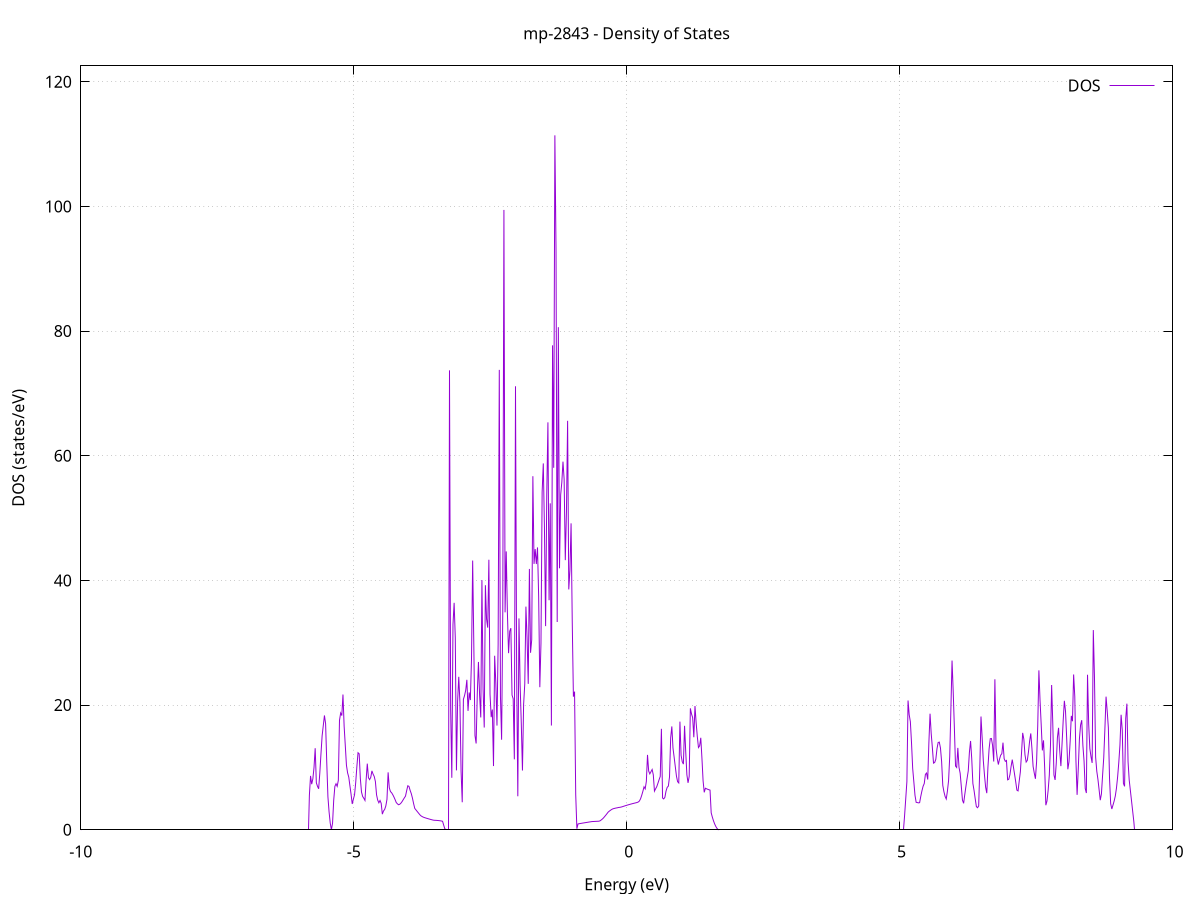 set title 'mp-2843 - Density of States'
set xlabel 'Energy (eV)'
set ylabel 'DOS (states/eV)'
set grid
set xrange [-10:10]
set yrange [0:122.545]
set xzeroaxis lt -1
set terminal png size 800,600
set output 'mp-2843_dos_gnuplot.png'
plot '-' using 1:2 with lines title 'DOS'
-22.719100 0.000000
-22.697900 0.000000
-22.676700 0.000000
-22.655500 0.000000
-22.634300 0.000000
-22.613000 0.000000
-22.591800 0.000000
-22.570600 0.000000
-22.549400 0.000000
-22.528200 0.000000
-22.507000 0.000000
-22.485800 0.000000
-22.464600 0.000000
-22.443300 0.000000
-22.422100 0.000000
-22.400900 0.000000
-22.379700 0.000000
-22.358500 0.000000
-22.337300 0.000000
-22.316100 0.000000
-22.294800 0.000000
-22.273600 0.000000
-22.252400 0.000000
-22.231200 0.000000
-22.210000 0.000000
-22.188800 0.000000
-22.167600 0.000000
-22.146400 0.000000
-22.125100 0.000000
-22.103900 0.000000
-22.082700 0.000000
-22.061500 0.000000
-22.040300 0.000000
-22.019100 0.000000
-21.997900 0.000000
-21.976600 0.000000
-21.955400 0.000000
-21.934200 0.000000
-21.913000 0.000000
-21.891800 0.000000
-21.870600 0.000000
-21.849400 0.000000
-21.828200 0.000000
-21.806900 0.000000
-21.785700 0.000000
-21.764500 0.000000
-21.743300 0.000000
-21.722100 0.000000
-21.700900 0.000000
-21.679700 0.000000
-21.658400 0.000000
-21.637200 0.000000
-21.616000 0.000000
-21.594800 0.000000
-21.573600 0.000000
-21.552400 0.000000
-21.531200 0.000000
-21.510000 0.000000
-21.488700 0.000000
-21.467500 0.000000
-21.446300 0.000000
-21.425100 0.000000
-21.403900 0.000000
-21.382700 0.000000
-21.361500 0.000000
-21.340200 0.000000
-21.319000 0.000000
-21.297800 0.000000
-21.276600 0.000000
-21.255400 0.000000
-21.234200 0.000000
-21.213000 0.000000
-21.191800 0.000000
-21.170500 0.000000
-21.149300 0.000000
-21.128100 0.000000
-21.106900 0.000000
-21.085700 0.000000
-21.064500 0.000000
-21.043300 0.000000
-21.022000 0.000000
-21.000800 0.000000
-20.979600 0.000000
-20.958400 0.000000
-20.937200 0.000000
-20.916000 0.000000
-20.894800 0.000000
-20.873600 0.000000
-20.852300 0.000000
-20.831100 0.000000
-20.809900 0.000000
-20.788700 23.878200
-20.767500 150.917300
-20.746300 0.000000
-20.725100 74.386000
-20.703800 126.392700
-20.682600 0.000000
-20.661400 0.000000
-20.640200 59.889000
-20.619000 147.578800
-20.597800 0.000000
-20.576600 132.658000
-20.555400 19.039900
-20.534100 60.816900
-20.512900 0.000000
-20.491700 0.000000
-20.470500 250.821200
-20.449300 0.000000
-20.428100 0.000000
-20.406900 0.000000
-20.385600 0.000000
-20.364400 0.000000
-20.343200 0.000000
-20.322000 0.000000
-20.300800 0.000000
-20.279600 0.000000
-20.258400 0.000000
-20.237200 0.000000
-20.215900 0.000000
-20.194700 0.000000
-20.173500 0.000000
-20.152300 0.000000
-20.131100 0.000000
-20.109900 0.000000
-20.088700 0.000000
-20.067400 0.000000
-20.046200 0.000000
-20.025000 0.000000
-20.003800 0.000000
-19.982600 0.000000
-19.961400 0.000000
-19.940200 0.000000
-19.919000 0.000000
-19.897700 0.000000
-19.876500 0.000000
-19.855300 0.000000
-19.834100 0.000000
-19.812900 0.000000
-19.791700 0.000000
-19.770500 0.000000
-19.749200 0.000000
-19.728000 0.000000
-19.706800 0.000000
-19.685600 0.000000
-19.664400 0.000000
-19.643200 0.000000
-19.622000 0.000000
-19.600800 0.000000
-19.579500 0.000000
-19.558300 0.000000
-19.537100 0.000000
-19.515900 0.000000
-19.494700 0.000000
-19.473500 0.000000
-19.452300 0.000000
-19.431000 0.000000
-19.409800 0.000000
-19.388600 0.000000
-19.367400 0.000000
-19.346200 0.000000
-19.325000 0.000000
-19.303800 0.000000
-19.282600 0.000000
-19.261300 0.000000
-19.240100 0.000000
-19.218900 0.000000
-19.197700 0.000000
-19.176500 0.000000
-19.155300 0.000000
-19.134100 0.000000
-19.112800 0.000000
-19.091600 0.000000
-19.070400 0.000000
-19.049200 0.000000
-19.028000 0.000000
-19.006800 0.000000
-18.985600 0.000000
-18.964400 0.000000
-18.943100 0.000000
-18.921900 0.000000
-18.900700 0.000000
-18.879500 0.000000
-18.858300 0.000000
-18.837100 0.000000
-18.815900 0.000000
-18.794600 0.000000
-18.773400 0.000000
-18.752200 0.000000
-18.731000 0.000000
-18.709800 0.000000
-18.688600 0.000000
-18.667400 0.000000
-18.646200 0.000000
-18.624900 0.000000
-18.603700 0.000000
-18.582500 0.000000
-18.561300 0.000000
-18.540100 0.000000
-18.518900 4.728900
-18.497700 0.000000
-18.476400 472.533800
-18.455200 472.590800
-18.434000 1022.517200
-18.412800 0.000000
-18.391600 89.202200
-18.370400 15.180800
-18.349200 76.392000
-18.328000 56.556000
-18.306700 72.164800
-18.285500 29.462800
-18.264300 49.635400
-18.243100 3.608600
-18.221900 54.608700
-18.200700 37.389700
-18.179500 74.102500
-18.158200 153.573300
-18.137000 40.595600
-18.115800 58.213600
-18.094600 37.253200
-18.073400 28.735300
-18.052200 54.240700
-18.031000 65.713500
-18.009800 37.858500
-17.988500 77.020200
-17.967300 97.423600
-17.946100 0.000000
-17.924900 0.000000
-17.903700 0.000000
-17.882500 0.000000
-17.861300 0.000000
-17.840000 0.000000
-17.818800 0.000000
-17.797600 0.000000
-17.776400 0.000000
-17.755200 0.000000
-17.734000 0.000000
-17.712800 0.000000
-17.691600 0.000000
-17.670300 0.000000
-17.649100 0.000000
-17.627900 0.000000
-17.606700 0.000000
-17.585500 0.000000
-17.564300 0.000000
-17.543100 0.000000
-17.521800 0.000000
-17.500600 0.000000
-17.479400 0.000000
-17.458200 0.000000
-17.437000 0.000000
-17.415800 0.000000
-17.394600 0.000000
-17.373400 0.000000
-17.352100 0.000000
-17.330900 0.000000
-17.309700 0.000000
-17.288500 0.000000
-17.267300 0.000000
-17.246100 0.000000
-17.224900 0.000000
-17.203600 0.000000
-17.182400 0.000000
-17.161200 0.000000
-17.140000 0.000000
-17.118800 0.000000
-17.097600 0.000000
-17.076400 0.000000
-17.055200 0.000000
-17.033900 0.000000
-17.012700 0.000000
-16.991500 0.000000
-16.970300 0.000000
-16.949100 0.000000
-16.927900 0.000000
-16.906700 0.000000
-16.885400 0.000000
-16.864200 0.000000
-16.843000 0.000000
-16.821800 0.000000
-16.800600 0.000000
-16.779400 0.000000
-16.758200 0.000000
-16.737000 0.000000
-16.715700 0.000000
-16.694500 0.000000
-16.673300 0.000000
-16.652100 0.000000
-16.630900 0.000000
-16.609700 0.000000
-16.588500 0.000000
-16.567200 0.000000
-16.546000 0.000000
-16.524800 0.000000
-16.503600 0.000000
-16.482400 0.000000
-16.461200 0.000000
-16.440000 0.000000
-16.418800 0.000000
-16.397500 0.000000
-16.376300 0.000000
-16.355100 0.000000
-16.333900 0.000000
-16.312700 0.000000
-16.291500 0.000000
-16.270300 0.000000
-16.249000 0.000000
-16.227800 0.000000
-16.206600 0.000000
-16.185400 0.000000
-16.164200 0.000000
-16.143000 0.000000
-16.121800 0.000000
-16.100600 0.000000
-16.079300 0.000000
-16.058100 0.000000
-16.036900 0.000000
-16.015700 0.000000
-15.994500 0.000000
-15.973300 0.000000
-15.952100 0.000000
-15.930900 0.000000
-15.909600 0.000000
-15.888400 0.000000
-15.867200 0.000000
-15.846000 0.000000
-15.824800 0.000000
-15.803600 0.000000
-15.782400 0.000000
-15.761100 0.000000
-15.739900 0.000000
-15.718700 0.000000
-15.697500 0.000000
-15.676300 0.000000
-15.655100 0.000000
-15.633900 0.000000
-15.612700 0.000000
-15.591400 0.000000
-15.570200 0.000000
-15.549000 0.000000
-15.527800 0.000000
-15.506600 0.000000
-15.485400 0.000000
-15.464200 0.000000
-15.442900 0.000000
-15.421700 0.000000
-15.400500 0.000000
-15.379300 0.000000
-15.358100 0.000000
-15.336900 0.000000
-15.315700 0.000000
-15.294500 0.000000
-15.273200 0.000000
-15.252000 0.000000
-15.230800 0.000000
-15.209600 0.000000
-15.188400 0.000000
-15.167200 0.000000
-15.146000 0.000000
-15.124700 0.000000
-15.103500 0.000000
-15.082300 0.000000
-15.061100 0.000000
-15.039900 0.000000
-15.018700 0.000000
-14.997500 0.000000
-14.976300 0.000000
-14.955000 0.000000
-14.933800 0.000000
-14.912600 0.000000
-14.891400 0.000000
-14.870200 0.000000
-14.849000 0.000000
-14.827800 0.000000
-14.806500 0.000000
-14.785300 0.000000
-14.764100 0.000000
-14.742900 0.000000
-14.721700 0.000000
-14.700500 0.000000
-14.679300 0.000000
-14.658100 0.000000
-14.636800 0.000000
-14.615600 0.000000
-14.594400 0.000000
-14.573200 0.000000
-14.552000 0.000000
-14.530800 0.000000
-14.509600 0.000000
-14.488300 0.000000
-14.467100 0.000000
-14.445900 0.000000
-14.424700 0.000000
-14.403500 0.000000
-14.382300 0.000000
-14.361100 0.000000
-14.339900 0.000000
-14.318600 0.000000
-14.297400 0.000000
-14.276200 0.000000
-14.255000 0.000000
-14.233800 0.000000
-14.212600 0.000000
-14.191400 0.000000
-14.170100 0.000000
-14.148900 0.000000
-14.127700 0.000000
-14.106500 0.000000
-14.085300 0.000000
-14.064100 0.000000
-14.042900 0.000000
-14.021700 0.000000
-14.000400 0.000000
-13.979200 0.000000
-13.958000 0.000000
-13.936800 0.000000
-13.915600 0.000000
-13.894400 0.000000
-13.873200 0.000000
-13.851900 0.000000
-13.830700 0.000000
-13.809500 0.000000
-13.788300 0.000000
-13.767100 0.000000
-13.745900 0.000000
-13.724700 0.000000
-13.703500 0.000000
-13.682200 0.000000
-13.661000 0.000000
-13.639800 0.000000
-13.618600 0.000000
-13.597400 0.000000
-13.576200 0.000000
-13.555000 0.000000
-13.533700 0.000000
-13.512500 0.000000
-13.491300 0.000000
-13.470100 0.000000
-13.448900 0.000000
-13.427700 0.000000
-13.406500 0.000000
-13.385300 0.000000
-13.364000 0.000000
-13.342800 0.000000
-13.321600 0.000000
-13.300400 0.000000
-13.279200 0.000000
-13.258000 0.000000
-13.236800 0.000000
-13.215500 0.000000
-13.194300 0.000000
-13.173100 0.000000
-13.151900 0.000000
-13.130700 0.000000
-13.109500 0.000000
-13.088300 0.000000
-13.067100 0.000000
-13.045800 0.000000
-13.024600 0.000000
-13.003400 0.000000
-12.982200 0.000000
-12.961000 0.000000
-12.939800 0.000000
-12.918600 0.000000
-12.897300 0.000000
-12.876100 0.000000
-12.854900 0.000000
-12.833700 0.000000
-12.812500 0.000000
-12.791300 0.000000
-12.770100 0.000000
-12.748900 0.000000
-12.727600 0.000000
-12.706400 0.000000
-12.685200 0.000000
-12.664000 0.000000
-12.642800 0.000000
-12.621600 0.000000
-12.600400 0.000000
-12.579100 0.000000
-12.557900 0.000000
-12.536700 0.000000
-12.515500 0.000000
-12.494300 0.000000
-12.473100 0.000000
-12.451900 0.000000
-12.430700 0.000000
-12.409400 0.000000
-12.388200 0.000000
-12.367000 0.000000
-12.345800 0.000000
-12.324600 0.000000
-12.303400 0.000000
-12.282200 0.000000
-12.260900 0.000000
-12.239700 0.000000
-12.218500 0.000000
-12.197300 0.000000
-12.176100 0.000000
-12.154900 0.000000
-12.133700 0.000000
-12.112500 0.000000
-12.091200 0.000000
-12.070000 0.000000
-12.048800 0.000000
-12.027600 0.000000
-12.006400 0.000000
-11.985200 0.000000
-11.964000 0.000000
-11.942700 0.000000
-11.921500 0.000000
-11.900300 0.000000
-11.879100 0.000000
-11.857900 0.000000
-11.836700 0.000000
-11.815500 0.000000
-11.794300 0.000000
-11.773000 0.000000
-11.751800 0.000000
-11.730600 0.000000
-11.709400 0.000000
-11.688200 0.000000
-11.667000 0.000000
-11.645800 0.000000
-11.624500 0.000000
-11.603300 0.000000
-11.582100 0.000000
-11.560900 0.000000
-11.539700 0.000000
-11.518500 0.000000
-11.497300 0.000000
-11.476100 0.000000
-11.454800 0.000000
-11.433600 0.000000
-11.412400 0.000000
-11.391200 0.000000
-11.370000 0.000000
-11.348800 0.000000
-11.327600 0.000000
-11.306300 0.000000
-11.285100 0.000000
-11.263900 0.000000
-11.242700 0.000000
-11.221500 0.000000
-11.200300 0.000000
-11.179100 0.000000
-11.157900 0.000000
-11.136600 0.000000
-11.115400 0.000000
-11.094200 0.000000
-11.073000 0.000000
-11.051800 0.000000
-11.030600 0.000000
-11.009400 0.000000
-10.988100 0.000000
-10.966900 0.000000
-10.945700 0.000000
-10.924500 0.000000
-10.903300 0.000000
-10.882100 0.000000
-10.860900 0.000000
-10.839700 0.000000
-10.818400 0.000000
-10.797200 0.000000
-10.776000 0.000000
-10.754800 0.000000
-10.733600 0.000000
-10.712400 0.000000
-10.691200 0.000000
-10.669900 0.000000
-10.648700 0.000000
-10.627500 0.000000
-10.606300 0.000000
-10.585100 0.000000
-10.563900 0.000000
-10.542700 0.000000
-10.521500 0.000000
-10.500200 0.000000
-10.479000 0.000000
-10.457800 0.000000
-10.436600 0.000000
-10.415400 0.000000
-10.394200 0.000000
-10.373000 0.000000
-10.351700 0.000000
-10.330500 0.000000
-10.309300 0.000000
-10.288100 0.000000
-10.266900 0.000000
-10.245700 0.000000
-10.224500 0.000000
-10.203300 0.000000
-10.182000 0.000000
-10.160800 0.000000
-10.139600 0.000000
-10.118400 0.000000
-10.097200 0.000000
-10.076000 0.000000
-10.054800 0.000000
-10.033500 0.000000
-10.012300 0.000000
-9.991100 0.000000
-9.969900 0.000000
-9.948700 0.000000
-9.927500 0.000000
-9.906300 0.000000
-9.885100 0.000000
-9.863800 0.000000
-9.842600 0.000000
-9.821400 0.000000
-9.800200 0.000000
-9.779000 0.000000
-9.757800 0.000000
-9.736600 0.000000
-9.715300 0.000000
-9.694100 0.000000
-9.672900 0.000000
-9.651700 0.000000
-9.630500 0.000000
-9.609300 0.000000
-9.588100 0.000000
-9.566900 0.000000
-9.545600 0.000000
-9.524400 0.000000
-9.503200 0.000000
-9.482000 0.000000
-9.460800 0.000000
-9.439600 0.000000
-9.418400 0.000000
-9.397100 0.000000
-9.375900 0.000000
-9.354700 0.000000
-9.333500 0.000000
-9.312300 0.000000
-9.291100 0.000000
-9.269900 0.000000
-9.248700 0.000000
-9.227400 0.000000
-9.206200 0.000000
-9.185000 0.000000
-9.163800 0.000000
-9.142600 0.000000
-9.121400 0.000000
-9.100200 0.000000
-9.078900 0.000000
-9.057700 0.000000
-9.036500 0.000000
-9.015300 0.000000
-8.994100 0.000000
-8.972900 0.000000
-8.951700 0.000000
-8.930500 0.000000
-8.909200 0.000000
-8.888000 0.000000
-8.866800 0.000000
-8.845600 0.000000
-8.824400 0.000000
-8.803200 0.000000
-8.782000 0.000000
-8.760700 0.000000
-8.739500 0.000000
-8.718300 0.000000
-8.697100 0.000000
-8.675900 0.000000
-8.654700 0.000000
-8.633500 0.000000
-8.612300 0.000000
-8.591000 0.000000
-8.569800 0.000000
-8.548600 0.000000
-8.527400 0.000000
-8.506200 0.000000
-8.485000 0.000000
-8.463800 0.000000
-8.442500 0.000000
-8.421300 0.000000
-8.400100 0.000000
-8.378900 0.000000
-8.357700 0.000000
-8.336500 0.000000
-8.315300 0.000000
-8.294100 0.000000
-8.272800 0.000000
-8.251600 0.000000
-8.230400 0.000000
-8.209200 0.000000
-8.188000 0.000000
-8.166800 0.000000
-8.145600 0.000000
-8.124300 0.000000
-8.103100 0.000000
-8.081900 0.000000
-8.060700 0.000000
-8.039500 0.000000
-8.018300 0.000000
-7.997100 0.000000
-7.975900 0.000000
-7.954600 0.000000
-7.933400 0.000000
-7.912200 0.000000
-7.891000 0.000000
-7.869800 0.000000
-7.848600 0.000000
-7.827400 0.000000
-7.806100 0.000000
-7.784900 0.000000
-7.763700 0.000000
-7.742500 0.000000
-7.721300 0.000000
-7.700100 0.000000
-7.678900 0.000000
-7.657700 0.000000
-7.636400 0.000000
-7.615200 0.000000
-7.594000 0.000000
-7.572800 0.000000
-7.551600 0.000000
-7.530400 0.000000
-7.509200 0.000000
-7.488000 0.000000
-7.466700 0.000000
-7.445500 0.000000
-7.424300 0.000000
-7.403100 0.000000
-7.381900 0.000000
-7.360700 0.000000
-7.339500 0.000000
-7.318200 0.000000
-7.297000 0.000000
-7.275800 0.000000
-7.254600 0.000000
-7.233400 0.000000
-7.212200 0.000000
-7.191000 0.000000
-7.169800 0.000000
-7.148500 0.000000
-7.127300 0.000000
-7.106100 0.000000
-7.084900 0.000000
-7.063700 0.000000
-7.042500 0.000000
-7.021300 0.000000
-7.000000 0.000000
-6.978800 0.000000
-6.957600 0.000000
-6.936400 0.000000
-6.915200 0.000000
-6.894000 0.000000
-6.872800 0.000000
-6.851600 0.000000
-6.830300 0.000000
-6.809100 0.000000
-6.787900 0.000000
-6.766700 0.000000
-6.745500 0.000000
-6.724300 0.000000
-6.703100 0.000000
-6.681800 0.000000
-6.660600 0.000000
-6.639400 0.000000
-6.618200 0.000000
-6.597000 0.000000
-6.575800 0.000000
-6.554600 0.000000
-6.533400 0.000000
-6.512100 0.000000
-6.490900 0.000000
-6.469700 0.000000
-6.448500 0.000000
-6.427300 0.000000
-6.406100 0.000000
-6.384900 0.000000
-6.363600 0.000000
-6.342400 0.000000
-6.321200 0.000000
-6.300000 0.000000
-6.278800 0.000000
-6.257600 0.000000
-6.236400 0.000000
-6.215200 0.000000
-6.193900 0.000000
-6.172700 0.000000
-6.151500 0.000000
-6.130300 0.000000
-6.109100 0.000000
-6.087900 0.000000
-6.066700 0.000000
-6.045400 0.000000
-6.024200 0.000000
-6.003000 0.000000
-5.981800 0.000000
-5.960600 0.000000
-5.939400 0.000000
-5.918200 0.000000
-5.897000 0.000000
-5.875700 0.000000
-5.854500 0.000000
-5.833300 0.000000
-5.812100 5.563000
-5.790900 8.644900
-5.769700 7.316400
-5.748500 8.183500
-5.727200 10.009600
-5.706000 13.087400
-5.684800 7.544200
-5.663600 6.970900
-5.642400 6.573100
-5.621200 9.110200
-5.600000 12.186500
-5.578800 15.073700
-5.557500 16.718800
-5.536300 18.337900
-5.515100 17.007900
-5.493900 10.781300
-5.472700 5.295500
-5.451500 2.872700
-5.430300 1.076300
-5.409000 0.000000
-5.387800 1.045900
-5.366600 4.730300
-5.345400 6.960000
-5.324200 7.382700
-5.303000 6.969000
-5.281800 7.938100
-5.260600 17.556900
-5.239300 18.736800
-5.218100 18.319800
-5.196900 21.697000
-5.175700 16.629500
-5.154500 13.515200
-5.133300 10.346900
-5.112100 9.131600
-5.090800 8.443800
-5.069600 7.055600
-5.048400 5.682100
-5.027200 4.142300
-5.006000 4.912900
-4.984800 5.619500
-4.963600 7.576800
-4.942400 10.116800
-4.921100 12.360000
-4.899900 12.187800
-4.878700 8.233600
-4.857500 6.050300
-4.836300 5.343500
-4.815100 5.053000
-4.793900 4.708800
-4.772600 8.015000
-4.751400 10.610400
-4.730200 8.349200
-4.709000 8.047800
-4.687800 8.413100
-4.666600 9.448800
-4.645400 8.932600
-4.624200 8.550700
-4.602900 7.743500
-4.581700 5.607200
-4.560500 4.746600
-4.539300 4.326400
-4.518100 4.699600
-4.496900 4.245600
-4.475700 2.505700
-4.454400 3.013000
-4.433200 3.262700
-4.412000 3.814700
-4.390800 4.883400
-4.369600 9.208500
-4.348400 6.749700
-4.327200 6.132400
-4.306000 5.945500
-4.284700 5.632000
-4.263500 5.264500
-4.242300 4.845600
-4.221100 4.375500
-4.199900 4.166600
-4.178700 4.014600
-4.157500 4.087000
-4.136200 4.260100
-4.115000 4.507700
-4.093800 4.815000
-4.072600 5.116300
-4.051400 5.400000
-4.030200 6.269500
-4.009000 7.059900
-3.987800 6.960100
-3.966500 6.323600
-3.945300 5.798200
-3.924100 5.075600
-3.902900 4.203400
-3.881700 3.430000
-3.860500 3.195300
-3.839300 2.962400
-3.818000 2.731200
-3.796800 2.501800
-3.775600 2.286600
-3.754400 2.161800
-3.733200 2.059200
-3.712000 1.978900
-3.690800 1.917500
-3.669600 1.859600
-3.648300 1.803200
-3.627100 1.748400
-3.605900 1.695200
-3.584700 1.643400
-3.563500 1.593200
-3.542300 1.544600
-3.521100 1.521800
-3.499800 1.514200
-3.478600 1.502200
-3.457400 1.485800
-3.436200 1.465100
-3.415000 1.440000
-3.393800 1.410500
-3.372600 1.362400
-3.351400 0.734900
-3.330100 0.121200
-3.308900 0.000000
-3.287700 0.000000
-3.266500 0.000000
-3.245300 73.700400
-3.224100 19.270800
-3.202900 8.342200
-3.181600 32.923400
-3.160400 36.412000
-3.139200 30.791200
-3.118000 9.527300
-3.096800 20.610300
-3.075600 24.536100
-3.054400 20.444700
-3.033200 9.390100
-3.011900 4.415700
-2.990700 20.918900
-2.969500 21.532400
-2.948300 22.381700
-2.927100 24.057500
-2.905900 19.073000
-2.884700 22.028400
-2.863400 20.808600
-2.842200 27.390500
-2.821000 43.194200
-2.799800 29.628000
-2.778600 15.120100
-2.757400 13.843300
-2.736200 21.810400
-2.715000 26.922900
-2.693700 21.573100
-2.672500 18.018200
-2.651300 40.052200
-2.630100 22.625400
-2.608900 16.399300
-2.587700 39.233200
-2.566500 33.800600
-2.545200 32.428900
-2.524000 43.318400
-2.502800 21.753300
-2.481600 18.063700
-2.460400 19.289500
-2.439200 10.221500
-2.418000 27.914600
-2.396800 23.531200
-2.375500 16.718300
-2.354300 29.711500
-2.333100 73.780100
-2.311900 21.389500
-2.290700 14.444100
-2.269500 34.625400
-2.248300 99.430400
-2.227000 34.883300
-2.205800 44.659100
-2.184600 34.811000
-2.163400 28.334100
-2.142200 31.844400
-2.121000 32.345200
-2.099800 21.615800
-2.078600 21.018100
-2.057300 11.301100
-2.036100 71.143900
-2.014900 24.792400
-1.993700 5.379100
-1.972500 33.904200
-1.951300 23.237100
-1.930100 17.044600
-1.908800 9.500900
-1.887600 20.095800
-1.866400 23.385300
-1.845200 35.795200
-1.824000 30.728400
-1.802800 23.409800
-1.781600 41.842400
-1.760400 28.394200
-1.739100 30.480700
-1.717900 56.718300
-1.696700 42.648300
-1.675500 45.028100
-1.654300 42.630700
-1.633100 45.291300
-1.611900 37.404100
-1.590600 22.873800
-1.569400 29.922100
-1.548200 54.191800
-1.527000 58.776000
-1.505800 48.379600
-1.484600 32.664500
-1.463400 53.848000
-1.442200 65.363100
-1.420900 36.828500
-1.399700 52.362400
-1.378500 16.721600
-1.357300 77.709200
-1.336100 58.073500
-1.314900 111.404700
-1.293700 92.984600
-1.272400 33.331400
-1.251200 80.621100
-1.230000 41.949600
-1.208800 53.718000
-1.187600 55.734800
-1.166400 59.059800
-1.145200 56.239200
-1.124000 43.252600
-1.102700 51.044600
-1.081500 65.605000
-1.060300 38.557600
-1.039100 41.613500
-1.017900 49.152700
-0.996700 33.509800
-0.975500 21.357900
-0.954200 22.162900
-0.933000 5.637500
-0.911800 0.174500
-0.890600 0.940900
-0.869400 0.974100
-0.848200 1.006800
-0.827000 1.039300
-0.805800 1.071300
-0.784500 1.103100
-0.763300 1.134400
-0.742100 1.165400
-0.720900 1.196000
-0.699700 1.226300
-0.678500 1.256200
-0.657300 1.285800
-0.636000 1.314900
-0.614800 1.326900
-0.593600 1.336200
-0.572400 1.345900
-0.551200 1.355800
-0.530000 1.366100
-0.508800 1.376700
-0.487600 1.433400
-0.466300 1.572100
-0.445100 1.722100
-0.423900 1.903900
-0.402700 2.123500
-0.381500 2.349000
-0.360300 2.584200
-0.339100 2.829300
-0.317800 2.987800
-0.296600 3.124700
-0.275400 3.252600
-0.254200 3.350900
-0.233000 3.407700
-0.211800 3.456300
-0.190600 3.496700
-0.169400 3.528900
-0.148100 3.578200
-0.126900 3.599700
-0.105700 3.635300
-0.084500 3.685000
-0.063300 3.746500
-0.042100 3.807900
-0.020900 3.867600
0.000400 3.925600
0.021600 3.981900
0.042800 4.036600
0.064000 4.089500
0.085200 4.140800
0.106400 4.190400
0.127600 4.238300
0.148800 4.284500
0.170100 4.329000
0.191300 4.377600
0.212500 4.453200
0.233700 4.615400
0.254900 4.970200
0.276100 5.525300
0.297300 6.166600
0.318600 6.894000
0.339800 6.562800
0.361000 7.772500
0.382200 12.015800
0.403400 9.427200
0.424600 8.967600
0.445800 9.318100
0.467000 9.671900
0.488300 8.813900
0.509500 6.202400
0.530700 6.571800
0.551900 6.920500
0.573100 7.463100
0.594300 8.034800
0.615500 8.558300
0.636800 16.197800
0.658000 5.097500
0.679200 4.948000
0.700400 5.205300
0.721600 6.208900
0.742800 6.807700
0.764000 7.001700
0.785200 8.480700
0.806500 14.752500
0.827700 16.574800
0.848900 13.118800
0.870100 11.636000
0.891300 10.118200
0.912500 8.609100
0.933700 7.710500
0.954900 7.510600
0.976200 17.347300
0.997400 11.962400
1.018600 10.909600
1.039800 10.535300
1.061000 16.675300
1.082200 12.531300
1.103400 8.836100
1.124700 7.523500
1.145900 8.558900
1.167100 19.482600
1.188300 18.587700
1.209500 17.984600
1.230700 14.847800
1.251900 19.855100
1.273100 17.176800
1.294400 14.969900
1.315600 13.191600
1.336800 13.452500
1.358000 14.758200
1.379200 11.506500
1.400400 7.848000
1.421600 6.005900
1.442900 6.664100
1.464100 6.574900
1.485300 6.495600
1.506500 6.426000
1.527700 6.366200
1.548900 2.716700
1.570100 2.023600
1.591300 1.427700
1.612600 0.929300
1.633800 0.528100
1.655000 0.224400
1.676200 0.018000
1.697400 0.000000
1.718600 0.000000
1.739800 0.000000
1.761100 0.000000
1.782300 0.000000
1.803500 0.000000
1.824700 0.000000
1.845900 0.000000
1.867100 0.000000
1.888300 0.000000
1.909500 0.000000
1.930800 0.000000
1.952000 0.000000
1.973200 0.000000
1.994400 0.000000
2.015600 0.000000
2.036800 0.000000
2.058000 0.000000
2.079300 0.000000
2.100500 0.000000
2.121700 0.000000
2.142900 0.000000
2.164100 0.000000
2.185300 0.000000
2.206500 0.000000
2.227700 0.000000
2.249000 0.000000
2.270200 0.000000
2.291400 0.000000
2.312600 0.000000
2.333800 0.000000
2.355000 0.000000
2.376200 0.000000
2.397500 0.000000
2.418700 0.000000
2.439900 0.000000
2.461100 0.000000
2.482300 0.000000
2.503500 0.000000
2.524700 0.000000
2.545900 0.000000
2.567200 0.000000
2.588400 0.000000
2.609600 0.000000
2.630800 0.000000
2.652000 0.000000
2.673200 0.000000
2.694400 0.000000
2.715700 0.000000
2.736900 0.000000
2.758100 0.000000
2.779300 0.000000
2.800500 0.000000
2.821700 0.000000
2.842900 0.000000
2.864100 0.000000
2.885400 0.000000
2.906600 0.000000
2.927800 0.000000
2.949000 0.000000
2.970200 0.000000
2.991400 0.000000
3.012600 0.000000
3.033900 0.000000
3.055100 0.000000
3.076300 0.000000
3.097500 0.000000
3.118700 0.000000
3.139900 0.000000
3.161100 0.000000
3.182300 0.000000
3.203600 0.000000
3.224800 0.000000
3.246000 0.000000
3.267200 0.000000
3.288400 0.000000
3.309600 0.000000
3.330800 0.000000
3.352100 0.000000
3.373300 0.000000
3.394500 0.000000
3.415700 0.000000
3.436900 0.000000
3.458100 0.000000
3.479300 0.000000
3.500500 0.000000
3.521800 0.000000
3.543000 0.000000
3.564200 0.000000
3.585400 0.000000
3.606600 0.000000
3.627800 0.000000
3.649000 0.000000
3.670300 0.000000
3.691500 0.000000
3.712700 0.000000
3.733900 0.000000
3.755100 0.000000
3.776300 0.000000
3.797500 0.000000
3.818700 0.000000
3.840000 0.000000
3.861200 0.000000
3.882400 0.000000
3.903600 0.000000
3.924800 0.000000
3.946000 0.000000
3.967200 0.000000
3.988500 0.000000
4.009700 0.000000
4.030900 0.000000
4.052100 0.000000
4.073300 0.000000
4.094500 0.000000
4.115700 0.000000
4.136900 0.000000
4.158200 0.000000
4.179400 0.000000
4.200600 0.000000
4.221800 0.000000
4.243000 0.000000
4.264200 0.000000
4.285400 0.000000
4.306700 0.000000
4.327900 0.000000
4.349100 0.000000
4.370300 0.000000
4.391500 0.000000
4.412700 0.000000
4.433900 0.000000
4.455100 0.000000
4.476400 0.000000
4.497600 0.000000
4.518800 0.000000
4.540000 0.000000
4.561200 0.000000
4.582400 0.000000
4.603600 0.000000
4.624900 0.000000
4.646100 0.000000
4.667300 0.000000
4.688500 0.000000
4.709700 0.000000
4.730900 0.000000
4.752100 0.000000
4.773300 0.000000
4.794600 0.000000
4.815800 0.000000
4.837000 0.000000
4.858200 0.000000
4.879400 0.000000
4.900600 0.000000
4.921800 0.000000
4.943100 0.000000
4.964300 0.000000
4.985500 0.000000
5.006700 0.000000
5.027900 0.000000
5.049100 0.000000
5.070300 0.000000
5.091500 2.230300
5.112800 4.962300
5.134000 7.725100
5.155200 20.736100
5.176400 18.453600
5.197600 17.344600
5.218800 13.947700
5.240000 9.851000
5.261300 7.700200
5.282500 5.533700
5.303700 4.406100
5.324900 4.364500
5.346100 4.315700
5.367300 4.351100
5.388500 5.360700
5.409700 6.238100
5.431000 6.983400
5.452200 7.416400
5.473400 8.895600
5.494600 9.099600
5.515800 8.063600
5.537000 13.970300
5.558200 18.620900
5.579500 15.433700
5.600700 13.170700
5.621900 10.688900
5.643100 10.794200
5.664300 11.312200
5.685500 13.005200
5.706700 14.002600
5.727900 14.062200
5.749200 13.109500
5.770400 10.927100
5.791600 7.119700
5.812800 6.093600
5.834000 5.351100
5.855200 4.933600
5.876400 6.200700
5.897700 7.876600
5.918900 11.749900
5.940100 19.363700
5.961300 27.144800
5.982500 22.202900
6.003700 16.453700
6.024900 10.227900
6.046100 9.993800
6.067400 13.134800
6.088600 10.022900
6.109800 9.071700
6.131000 6.954700
6.152200 4.755600
6.173400 4.245200
6.194600 5.650900
6.215900 6.986900
6.237100 8.253200
6.258300 9.449800
6.279500 12.440500
6.300700 14.248500
6.321900 11.424800
6.343100 7.416400
6.364300 6.320800
6.385600 4.986100
6.406800 3.720400
6.428000 3.538000
6.449200 3.817500
6.470400 10.130200
6.491600 18.168600
6.512800 14.755300
6.534100 11.096700
6.555300 8.793600
6.576500 6.828900
6.597700 5.875300
6.618900 10.048100
6.640100 12.982000
6.661300 14.604300
6.682500 14.643800
6.703800 13.538900
6.725000 10.952400
6.746200 24.138100
6.767400 13.051100
6.788600 11.486800
6.809800 10.465400
6.831000 11.333400
6.852300 11.965700
6.873500 12.204600
6.894700 13.981300
6.915900 11.403500
6.937100 10.978500
6.958300 11.113100
6.979500 8.011700
7.000700 8.107200
7.022000 8.844900
7.043200 10.165900
7.064400 11.254500
7.085600 10.083300
7.106800 8.901700
7.128000 7.675100
7.149200 6.356700
7.170500 6.235500
7.191700 7.803400
7.212900 9.282700
7.234100 12.315300
7.255300 15.545800
7.276500 14.540400
7.297700 12.013100
7.318900 10.863800
7.340200 11.126900
7.361400 12.498900
7.382600 14.229200
7.403800 15.455700
7.425000 13.018200
7.446200 10.173500
7.467400 9.105200
7.488700 8.177400
7.509900 10.868700
7.531100 16.673500
7.552300 25.575900
7.573500 20.729500
7.594700 16.851700
7.615900 12.733500
7.637100 14.344800
7.658400 9.931700
7.679600 3.940800
7.700800 4.614700
7.722000 6.332400
7.743200 8.756800
7.764400 13.470200
7.785600 23.224400
7.806900 17.019000
7.828100 8.796400
7.849300 7.995600
7.870500 10.681700
7.891700 14.804400
7.912900 16.356700
7.934100 12.692500
7.955300 10.214600
7.976600 13.786500
7.997800 17.576100
8.019000 20.688500
8.040200 19.004700
8.061400 14.684900
8.082600 9.705700
8.103800 10.902000
8.125100 14.181400
8.146300 18.273300
8.167500 17.410400
8.188700 24.912200
8.209900 21.370200
8.231100 11.080700
8.252300 5.604000
8.273500 9.709200
8.294800 14.569800
8.316000 16.812400
8.337200 17.582600
8.358400 13.510000
8.379600 11.039900
8.400800 6.633700
8.422000 5.895400
8.443300 24.868100
8.464500 16.960900
8.485700 13.046500
8.506900 11.712900
8.528100 10.727200
8.549300 32.039800
8.570500 24.540400
8.591700 11.657600
8.613000 9.392000
8.634200 8.075900
8.655400 6.423000
8.676600 4.750300
8.697800 5.742600
8.719000 8.697200
8.740200 11.542000
8.761500 16.183300
8.782700 21.355200
8.803900 19.029500
8.825100 16.361900
8.846300 8.274400
8.867500 4.174200
8.888700 3.335700
8.909900 3.961700
8.931200 4.621000
8.952400 5.421700
8.973600 6.697200
8.994800 8.497000
9.016000 10.798000
9.037200 13.579900
9.058400 18.452500
9.079700 15.996900
9.100900 7.443000
9.122100 6.965400
9.143300 17.894300
9.164500 20.232500
9.185700 10.943100
9.206900 7.979600
9.228100 6.316300
9.249400 4.645700
9.270600 2.971700
9.291800 1.294100
9.313000 0.000000
9.334200 0.000000
9.355400 0.000000
9.376600 0.000000
9.397800 0.000000
9.419100 0.000000
9.440300 0.000000
9.461500 0.000000
9.482700 0.000000
9.503900 0.000000
9.525100 0.000000
9.546300 0.000000
9.567600 0.000000
9.588800 0.000000
9.610000 0.000000
9.631200 0.000000
9.652400 0.000000
9.673600 0.000000
9.694800 0.000000
9.716000 0.000000
9.737300 0.000000
9.758500 0.000000
9.779700 0.000000
9.800900 0.000000
9.822100 0.000000
9.843300 0.000000
9.864500 0.000000
9.885800 0.000000
9.907000 0.000000
9.928200 0.000000
9.949400 0.000000
9.970600 0.000000
9.991800 0.000000
10.013000 0.000000
10.034200 0.000000
10.055500 0.000000
10.076700 0.000000
10.097900 0.000000
10.119100 0.000000
10.140300 0.000000
10.161500 0.000000
10.182700 0.000000
10.204000 0.000000
10.225200 0.000000
10.246400 0.000000
10.267600 0.000000
10.288800 0.000000
10.310000 0.000000
10.331200 0.000000
10.352400 0.000000
10.373700 0.000000
10.394900 0.000000
10.416100 0.000000
10.437300 0.000000
10.458500 0.000000
10.479700 0.000000
10.500900 0.000000
10.522200 0.000000
10.543400 0.000000
10.564600 0.000000
10.585800 0.000000
10.607000 0.000000
10.628200 0.000000
10.649400 0.000000
10.670600 0.000000
10.691900 0.000000
10.713100 0.000000
10.734300 0.000000
10.755500 0.334300
10.776700 0.987600
10.797900 1.879600
10.819100 4.508000
10.840400 7.401300
10.861600 9.997300
10.882800 13.829500
10.904000 11.310800
10.925200 10.019100
10.946400 8.676700
10.967600 7.247000
10.988800 5.801100
11.010100 5.044100
11.031300 4.702600
11.052500 4.361200
11.073700 4.005300
11.094900 3.563300
11.116100 3.084900
11.137300 2.959500
11.158600 3.158800
11.179800 3.327200
11.201000 3.464600
11.222200 4.421700
11.243400 4.115200
11.264600 4.109200
11.285800 4.049000
11.307000 3.934800
11.328300 3.766600
11.349500 4.036700
11.370700 4.831000
11.391900 5.620900
11.413100 6.683200
11.434300 7.956700
11.455500 8.946500
11.476800 6.992300
11.498000 3.676500
11.519200 1.606300
11.540400 2.107100
11.561600 2.591400
11.582800 2.886000
11.604000 3.214000
11.625200 3.760700
11.646500 6.264700
11.667700 7.782800
11.688900 9.269000
11.710100 10.643600
11.731300 9.858800
11.752500 11.304100
11.773700 11.487800
11.795000 11.444800
11.816200 11.317600
11.837400 11.463200
11.858600 11.405100
11.879800 7.585200
11.901000 6.486800
11.922200 6.670900
11.943400 6.866300
11.964700 7.060600
11.985900 7.810000
12.007100 8.721900
12.028300 11.236100
12.049500 12.874100
12.070700 13.120700
12.091900 11.894000
12.113200 11.737400
12.134400 11.585700
12.155600 11.407100
12.176800 11.830000
12.198000 12.169900
12.219200 11.752500
12.240400 11.274700
12.261600 11.644400
12.282900 12.204800
12.304100 12.859500
12.325300 13.700700
12.346500 14.235400
12.367700 14.351100
12.388900 14.497300
12.410100 13.574000
12.431400 12.942300
12.452600 13.186000
12.473800 13.664000
12.495000 13.767200
12.516200 13.786300
12.537400 13.381600
12.558600 12.854300
12.579800 12.723900
12.601100 12.674400
12.622300 12.676300
12.643500 12.850600
12.664700 13.785800
12.685900 14.886600
12.707100 15.965300
12.728300 17.105600
12.749600 19.245300
12.770800 16.848800
12.792000 16.517800
12.813200 18.477000
12.834400 19.455400
12.855600 17.008100
12.876800 15.092900
12.898000 14.468800
12.919300 12.391500
12.940500 11.012200
12.961700 10.064000
12.982900 9.684900
13.004100 10.472700
13.025300 11.116200
13.046500 11.555400
13.067800 11.921500
13.089000 12.255900
13.110200 13.046600
13.131400 14.106700
13.152600 14.997400
13.173800 14.210900
13.195000 13.587000
13.216200 13.888700
13.237500 14.451400
13.258700 15.668200
13.279900 16.385600
13.301100 16.599600
13.322300 16.538100
13.343500 14.422100
13.364700 15.620500
13.386000 14.874800
13.407200 13.800800
13.428400 13.150900
13.449600 12.276100
13.470800 11.319400
13.492000 11.522900
13.513200 13.390000
13.534400 13.307700
13.555700 14.329200
13.576900 15.634500
13.598100 19.959000
13.619300 11.097000
13.640500 11.817100
13.661700 14.503800
13.682900 15.122600
13.704200 13.527600
13.725400 12.335200
13.746600 11.214000
13.767800 11.559500
13.789000 13.145400
13.810200 11.526600
13.831400 15.709300
13.852600 17.902100
13.873900 12.117700
13.895100 11.824100
13.916300 10.848100
13.937500 11.474900
13.958700 11.941000
13.979900 13.459600
14.001100 15.401400
14.022400 16.805900
14.043600 16.905000
14.064800 15.461900
14.086000 13.429200
14.107200 20.527600
14.128400 19.920300
14.149600 17.862400
14.170800 16.130100
14.192100 14.951100
14.213300 14.397400
14.234500 13.267000
14.255700 9.553500
14.276900 12.620300
14.298100 18.119900
14.319300 14.390400
14.340600 12.689400
14.361800 14.492800
14.383000 17.629700
14.404200 16.584800
14.425400 10.368800
14.446600 9.817700
14.467800 8.942900
14.489000 8.553900
14.510300 9.019400
14.531500 9.782800
14.552700 10.249800
14.573900 8.219900
14.595100 6.854400
14.616300 10.147400
14.637500 12.199800
14.658800 13.092000
14.680000 13.489700
14.701200 13.433400
14.722400 14.518700
14.743600 15.392100
14.764800 14.851000
14.786000 13.587000
14.807200 12.076500
14.828500 10.778500
14.849700 11.387900
14.870900 11.991600
14.892100 12.277200
14.913300 12.054400
14.934500 11.583600
14.955700 11.056000
14.977000 11.046300
14.998200 11.161300
15.019400 12.490500
15.040600 19.032000
15.061800 12.668300
15.083000 11.492200
15.104200 20.708600
15.125400 15.329600
15.146700 11.753200
15.167900 11.446800
15.189100 11.439800
15.210300 11.457300
15.231500 11.499200
15.252700 5.749900
15.273900 6.723500
15.295200 10.588600
15.316400 13.681400
15.337600 11.111700
15.358800 11.966900
15.380000 12.553400
15.401200 15.482500
15.422400 16.615800
15.443600 16.497600
15.464900 14.491000
15.486100 12.791100
15.507300 8.120100
15.528500 9.423100
15.549700 11.476000
15.570900 14.930200
15.592100 18.546700
15.613400 19.158400
15.634600 13.871900
15.655800 7.437200
15.677000 7.455600
15.698200 9.587600
15.719400 16.434300
15.740600 21.944500
15.761800 19.764700
15.783100 10.456200
15.804300 5.298100
15.825500 5.014400
15.846700 5.978900
15.867900 9.761700
15.889100 12.234500
15.910300 14.528500
15.931600 16.053400
15.952800 11.138800
15.974000 11.324800
15.995200 12.620000
16.016400 18.889300
16.037600 12.559000
16.058800 11.606500
16.080000 13.682700
16.101300 14.323800
16.122500 13.530500
16.143700 13.478000
16.164900 13.004400
16.186100 11.862000
16.207300 10.525900
16.228500 7.260800
16.249800 5.734700
16.271000 5.685400
16.292200 6.013100
16.313400 6.339800
16.334600 7.098900
16.355800 7.894300
16.377000 19.924900
16.398200 20.449200
16.419500 13.159700
16.440700 11.549400
16.461900 10.044300
16.483100 13.991000
16.504300 15.613200
16.525500 15.304100
16.546700 13.538600
16.568000 11.446200
16.589200 9.710100
16.610400 8.150700
16.631600 8.454900
16.652800 9.577200
16.674000 12.336800
16.695200 13.609300
16.716400 11.974700
16.737700 11.809700
16.758900 10.781000
16.780100 10.007700
16.801300 5.939100
16.822500 5.784200
16.843700 12.687000
16.864900 15.339300
16.886200 15.051300
16.907400 15.420500
16.928600 15.740100
16.949800 15.587300
16.971000 15.516900
16.992200 17.665900
17.013400 18.251300
17.034600 16.363500
17.055900 13.472600
17.077100 13.161800
17.098300 15.542300
17.119500 15.189100
17.140700 14.040400
17.161900 13.952300
17.183100 13.307900
17.204400 13.224800
17.225600 14.222100
17.246800 14.375600
17.268000 13.421900
17.289200 11.236400
17.310400 12.229600
17.331600 13.511500
17.352800 14.724000
17.374100 15.058200
17.395300 14.425200
17.416500 13.611900
17.437700 12.751300
17.458900 11.813800
17.480100 9.935600
17.501300 9.025400
17.522600 10.909000
17.543800 3.399900
17.565000 2.732900
17.586200 2.566400
17.607400 2.399500
17.628600 2.232100
17.649800 2.064200
17.671000 1.895900
17.692300 1.727000
17.713500 1.557700
17.734700 1.387900
17.755900 0.986300
17.777100 0.076600
17.798300 0.000000
17.819500 0.000000
17.840700 0.000000
17.862000 0.000000
17.883200 0.000000
17.904400 0.000000
17.925600 0.000000
17.946800 0.000000
17.968000 0.000000
17.989200 0.000000
18.010500 0.000000
18.031700 0.000000
18.052900 0.000000
18.074100 0.000000
18.095300 0.000000
18.116500 0.000000
18.137700 0.000000
18.158900 0.000000
18.180200 0.000000
18.201400 0.000000
18.222600 0.000000
18.243800 0.000000
18.265000 0.000000
18.286200 0.000000
18.307400 0.000000
18.328700 0.000000
18.349900 0.000000
18.371100 0.000000
18.392300 0.000000
18.413500 0.000000
18.434700 0.000000
18.455900 0.000000
18.477100 0.000000
18.498400 0.000000
18.519600 0.000000
18.540800 0.000000
18.562000 0.000000
18.583200 0.000000
18.604400 0.000000
18.625600 0.000000
18.646900 0.000000
18.668100 0.000000
18.689300 0.000000
18.710500 0.000000
18.731700 0.000000
18.752900 0.000000
18.774100 0.000000
18.795300 0.000000
18.816600 0.000000
18.837800 0.000000
18.859000 0.000000
18.880200 0.000000
18.901400 0.000000
18.922600 0.000000
18.943800 0.000000
18.965100 0.000000
18.986300 0.000000
19.007500 0.000000
19.028700 0.000000
19.049900 0.000000
19.071100 0.000000
19.092300 0.000000
19.113500 0.000000
19.134800 0.000000
19.156000 0.000000
19.177200 0.000000
19.198400 0.000000
19.219600 0.000000
19.240800 0.000000
19.262000 0.000000
19.283300 0.000000
19.304500 0.000000
19.325700 0.000000
19.346900 0.000000
19.368100 0.000000
19.389300 0.000000
19.410500 0.000000
19.431700 0.000000
19.453000 0.000000
19.474200 0.000000
19.495400 0.000000
19.516600 0.000000
19.537800 0.000000
19.559000 0.000000
19.580200 0.000000
19.601500 0.000000
19.622700 0.000000
19.643900 0.000000
19.665100 0.000000
19.686300 0.000000
19.707500 0.000000
e
